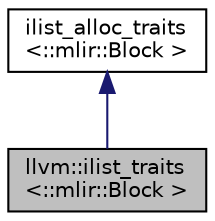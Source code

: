 digraph "llvm::ilist_traits&lt;::mlir::Block &gt;"
{
  bgcolor="transparent";
  edge [fontname="Helvetica",fontsize="10",labelfontname="Helvetica",labelfontsize="10"];
  node [fontname="Helvetica",fontsize="10",shape=record];
  Node2 [label="llvm::ilist_traits\l\<::mlir::Block \>",height=0.2,width=0.4,color="black", fillcolor="grey75", style="filled", fontcolor="black"];
  Node3 -> Node2 [dir="back",color="midnightblue",fontsize="10",style="solid",fontname="Helvetica"];
  Node3 [label="ilist_alloc_traits\l\<::mlir::Block \>",height=0.2,width=0.4,color="black",URL="$classilist__alloc__traits.html"];
}
